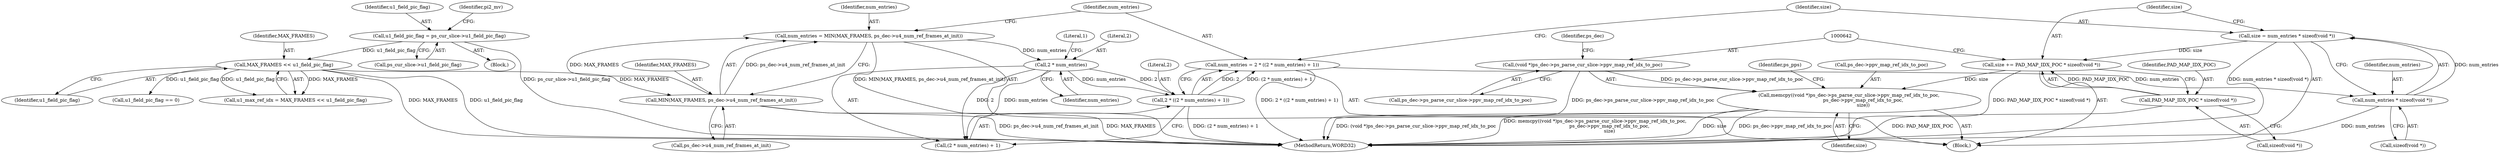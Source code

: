digraph "0_Android_943323f1d9d3dd5c2634deb26cbe72343ca6b3db_2@pointer" {
"1000640" [label="(Call,memcpy((void *)ps_dec->ps_parse_cur_slice->ppv_map_ref_idx_to_poc,\n                   ps_dec->ppv_map_ref_idx_to_poc,\n                   size))"];
"1000641" [label="(Call,(void *)ps_dec->ps_parse_cur_slice->ppv_map_ref_idx_to_poc)"];
"1000634" [label="(Call,size += PAD_MAP_IDX_POC * sizeof(void *))"];
"1000636" [label="(Call,PAD_MAP_IDX_POC * sizeof(void *))"];
"1000628" [label="(Call,size = num_entries * sizeof(void *))"];
"1000630" [label="(Call,num_entries * sizeof(void *))"];
"1000619" [label="(Call,num_entries = 2 * ((2 * num_entries) + 1))"];
"1000621" [label="(Call,2 * ((2 * num_entries) + 1))"];
"1000624" [label="(Call,2 * num_entries)"];
"1000612" [label="(Call,num_entries = MIN(MAX_FRAMES, ps_dec->u4_num_ref_frames_at_init))"];
"1000614" [label="(Call,MIN(MAX_FRAMES, ps_dec->u4_num_ref_frames_at_init))"];
"1000269" [label="(Call,MAX_FRAMES << u1_field_pic_flag)"];
"1000162" [label="(Call,u1_field_pic_flag = ps_cur_slice->u1_field_pic_flag)"];
"1000625" [label="(Literal,2)"];
"1000609" [label="(Block,)"];
"1000628" [label="(Call,size = num_entries * sizeof(void *))"];
"1000620" [label="(Identifier,num_entries)"];
"1000654" [label="(Identifier,ps_pps)"];
"1000267" [label="(Call,u1_max_ref_idx = MAX_FRAMES << u1_field_pic_flag)"];
"1000651" [label="(Identifier,size)"];
"1000162" [label="(Call,u1_field_pic_flag = ps_cur_slice->u1_field_pic_flag)"];
"1000626" [label="(Identifier,num_entries)"];
"1000174" [label="(Identifier,pi2_mv)"];
"1000269" [label="(Call,MAX_FRAMES << u1_field_pic_flag)"];
"1000616" [label="(Call,ps_dec->u4_num_ref_frames_at_init)"];
"1001025" [label="(MethodReturn,WORD32)"];
"1000622" [label="(Literal,2)"];
"1000163" [label="(Identifier,u1_field_pic_flag)"];
"1000627" [label="(Literal,1)"];
"1000270" [label="(Identifier,MAX_FRAMES)"];
"1000635" [label="(Identifier,size)"];
"1000637" [label="(Identifier,PAD_MAP_IDX_POC)"];
"1000271" [label="(Identifier,u1_field_pic_flag)"];
"1000164" [label="(Call,ps_cur_slice->u1_field_pic_flag)"];
"1000648" [label="(Call,ps_dec->ppv_map_ref_idx_to_poc)"];
"1000629" [label="(Identifier,size)"];
"1000614" [label="(Call,MIN(MAX_FRAMES, ps_dec->u4_num_ref_frames_at_init))"];
"1000707" [label="(Call,u1_field_pic_flag == 0)"];
"1000615" [label="(Identifier,MAX_FRAMES)"];
"1000623" [label="(Call,(2 * num_entries) + 1)"];
"1000624" [label="(Call,2 * num_entries)"];
"1000643" [label="(Call,ps_dec->ps_parse_cur_slice->ppv_map_ref_idx_to_poc)"];
"1000632" [label="(Call,sizeof(void *))"];
"1000638" [label="(Call,sizeof(void *))"];
"1000641" [label="(Call,(void *)ps_dec->ps_parse_cur_slice->ppv_map_ref_idx_to_poc)"];
"1000121" [label="(Block,)"];
"1000619" [label="(Call,num_entries = 2 * ((2 * num_entries) + 1))"];
"1000636" [label="(Call,PAD_MAP_IDX_POC * sizeof(void *))"];
"1000640" [label="(Call,memcpy((void *)ps_dec->ps_parse_cur_slice->ppv_map_ref_idx_to_poc,\n                   ps_dec->ppv_map_ref_idx_to_poc,\n                   size))"];
"1000630" [label="(Call,num_entries * sizeof(void *))"];
"1000631" [label="(Identifier,num_entries)"];
"1000649" [label="(Identifier,ps_dec)"];
"1000613" [label="(Identifier,num_entries)"];
"1000612" [label="(Call,num_entries = MIN(MAX_FRAMES, ps_dec->u4_num_ref_frames_at_init))"];
"1000621" [label="(Call,2 * ((2 * num_entries) + 1))"];
"1000634" [label="(Call,size += PAD_MAP_IDX_POC * sizeof(void *))"];
"1000640" -> "1000609"  [label="AST: "];
"1000640" -> "1000651"  [label="CFG: "];
"1000641" -> "1000640"  [label="AST: "];
"1000648" -> "1000640"  [label="AST: "];
"1000651" -> "1000640"  [label="AST: "];
"1000654" -> "1000640"  [label="CFG: "];
"1000640" -> "1001025"  [label="DDG: (void *)ps_dec->ps_parse_cur_slice->ppv_map_ref_idx_to_poc"];
"1000640" -> "1001025"  [label="DDG: memcpy((void *)ps_dec->ps_parse_cur_slice->ppv_map_ref_idx_to_poc,\n                   ps_dec->ppv_map_ref_idx_to_poc,\n                   size)"];
"1000640" -> "1001025"  [label="DDG: size"];
"1000640" -> "1001025"  [label="DDG: ps_dec->ppv_map_ref_idx_to_poc"];
"1000641" -> "1000640"  [label="DDG: ps_dec->ps_parse_cur_slice->ppv_map_ref_idx_to_poc"];
"1000634" -> "1000640"  [label="DDG: size"];
"1000641" -> "1000643"  [label="CFG: "];
"1000642" -> "1000641"  [label="AST: "];
"1000643" -> "1000641"  [label="AST: "];
"1000649" -> "1000641"  [label="CFG: "];
"1000641" -> "1001025"  [label="DDG: ps_dec->ps_parse_cur_slice->ppv_map_ref_idx_to_poc"];
"1000634" -> "1000609"  [label="AST: "];
"1000634" -> "1000636"  [label="CFG: "];
"1000635" -> "1000634"  [label="AST: "];
"1000636" -> "1000634"  [label="AST: "];
"1000642" -> "1000634"  [label="CFG: "];
"1000634" -> "1001025"  [label="DDG: PAD_MAP_IDX_POC * sizeof(void *)"];
"1000636" -> "1000634"  [label="DDG: PAD_MAP_IDX_POC"];
"1000628" -> "1000634"  [label="DDG: size"];
"1000636" -> "1000638"  [label="CFG: "];
"1000637" -> "1000636"  [label="AST: "];
"1000638" -> "1000636"  [label="AST: "];
"1000636" -> "1001025"  [label="DDG: PAD_MAP_IDX_POC"];
"1000628" -> "1000609"  [label="AST: "];
"1000628" -> "1000630"  [label="CFG: "];
"1000629" -> "1000628"  [label="AST: "];
"1000630" -> "1000628"  [label="AST: "];
"1000635" -> "1000628"  [label="CFG: "];
"1000628" -> "1001025"  [label="DDG: num_entries * sizeof(void *)"];
"1000630" -> "1000628"  [label="DDG: num_entries"];
"1000630" -> "1000632"  [label="CFG: "];
"1000631" -> "1000630"  [label="AST: "];
"1000632" -> "1000630"  [label="AST: "];
"1000630" -> "1001025"  [label="DDG: num_entries"];
"1000619" -> "1000630"  [label="DDG: num_entries"];
"1000619" -> "1000609"  [label="AST: "];
"1000619" -> "1000621"  [label="CFG: "];
"1000620" -> "1000619"  [label="AST: "];
"1000621" -> "1000619"  [label="AST: "];
"1000629" -> "1000619"  [label="CFG: "];
"1000619" -> "1001025"  [label="DDG: 2 * ((2 * num_entries) + 1)"];
"1000621" -> "1000619"  [label="DDG: 2"];
"1000621" -> "1000619"  [label="DDG: (2 * num_entries) + 1"];
"1000621" -> "1000623"  [label="CFG: "];
"1000622" -> "1000621"  [label="AST: "];
"1000623" -> "1000621"  [label="AST: "];
"1000621" -> "1001025"  [label="DDG: (2 * num_entries) + 1"];
"1000624" -> "1000621"  [label="DDG: 2"];
"1000624" -> "1000621"  [label="DDG: num_entries"];
"1000624" -> "1000623"  [label="AST: "];
"1000624" -> "1000626"  [label="CFG: "];
"1000625" -> "1000624"  [label="AST: "];
"1000626" -> "1000624"  [label="AST: "];
"1000627" -> "1000624"  [label="CFG: "];
"1000624" -> "1000623"  [label="DDG: 2"];
"1000624" -> "1000623"  [label="DDG: num_entries"];
"1000612" -> "1000624"  [label="DDG: num_entries"];
"1000612" -> "1000609"  [label="AST: "];
"1000612" -> "1000614"  [label="CFG: "];
"1000613" -> "1000612"  [label="AST: "];
"1000614" -> "1000612"  [label="AST: "];
"1000620" -> "1000612"  [label="CFG: "];
"1000612" -> "1001025"  [label="DDG: MIN(MAX_FRAMES, ps_dec->u4_num_ref_frames_at_init)"];
"1000614" -> "1000612"  [label="DDG: MAX_FRAMES"];
"1000614" -> "1000612"  [label="DDG: ps_dec->u4_num_ref_frames_at_init"];
"1000614" -> "1000616"  [label="CFG: "];
"1000615" -> "1000614"  [label="AST: "];
"1000616" -> "1000614"  [label="AST: "];
"1000614" -> "1001025"  [label="DDG: ps_dec->u4_num_ref_frames_at_init"];
"1000614" -> "1001025"  [label="DDG: MAX_FRAMES"];
"1000269" -> "1000614"  [label="DDG: MAX_FRAMES"];
"1000269" -> "1000267"  [label="AST: "];
"1000269" -> "1000271"  [label="CFG: "];
"1000270" -> "1000269"  [label="AST: "];
"1000271" -> "1000269"  [label="AST: "];
"1000267" -> "1000269"  [label="CFG: "];
"1000269" -> "1001025"  [label="DDG: MAX_FRAMES"];
"1000269" -> "1001025"  [label="DDG: u1_field_pic_flag"];
"1000269" -> "1000267"  [label="DDG: MAX_FRAMES"];
"1000269" -> "1000267"  [label="DDG: u1_field_pic_flag"];
"1000162" -> "1000269"  [label="DDG: u1_field_pic_flag"];
"1000269" -> "1000707"  [label="DDG: u1_field_pic_flag"];
"1000162" -> "1000121"  [label="AST: "];
"1000162" -> "1000164"  [label="CFG: "];
"1000163" -> "1000162"  [label="AST: "];
"1000164" -> "1000162"  [label="AST: "];
"1000174" -> "1000162"  [label="CFG: "];
"1000162" -> "1001025"  [label="DDG: ps_cur_slice->u1_field_pic_flag"];
}
